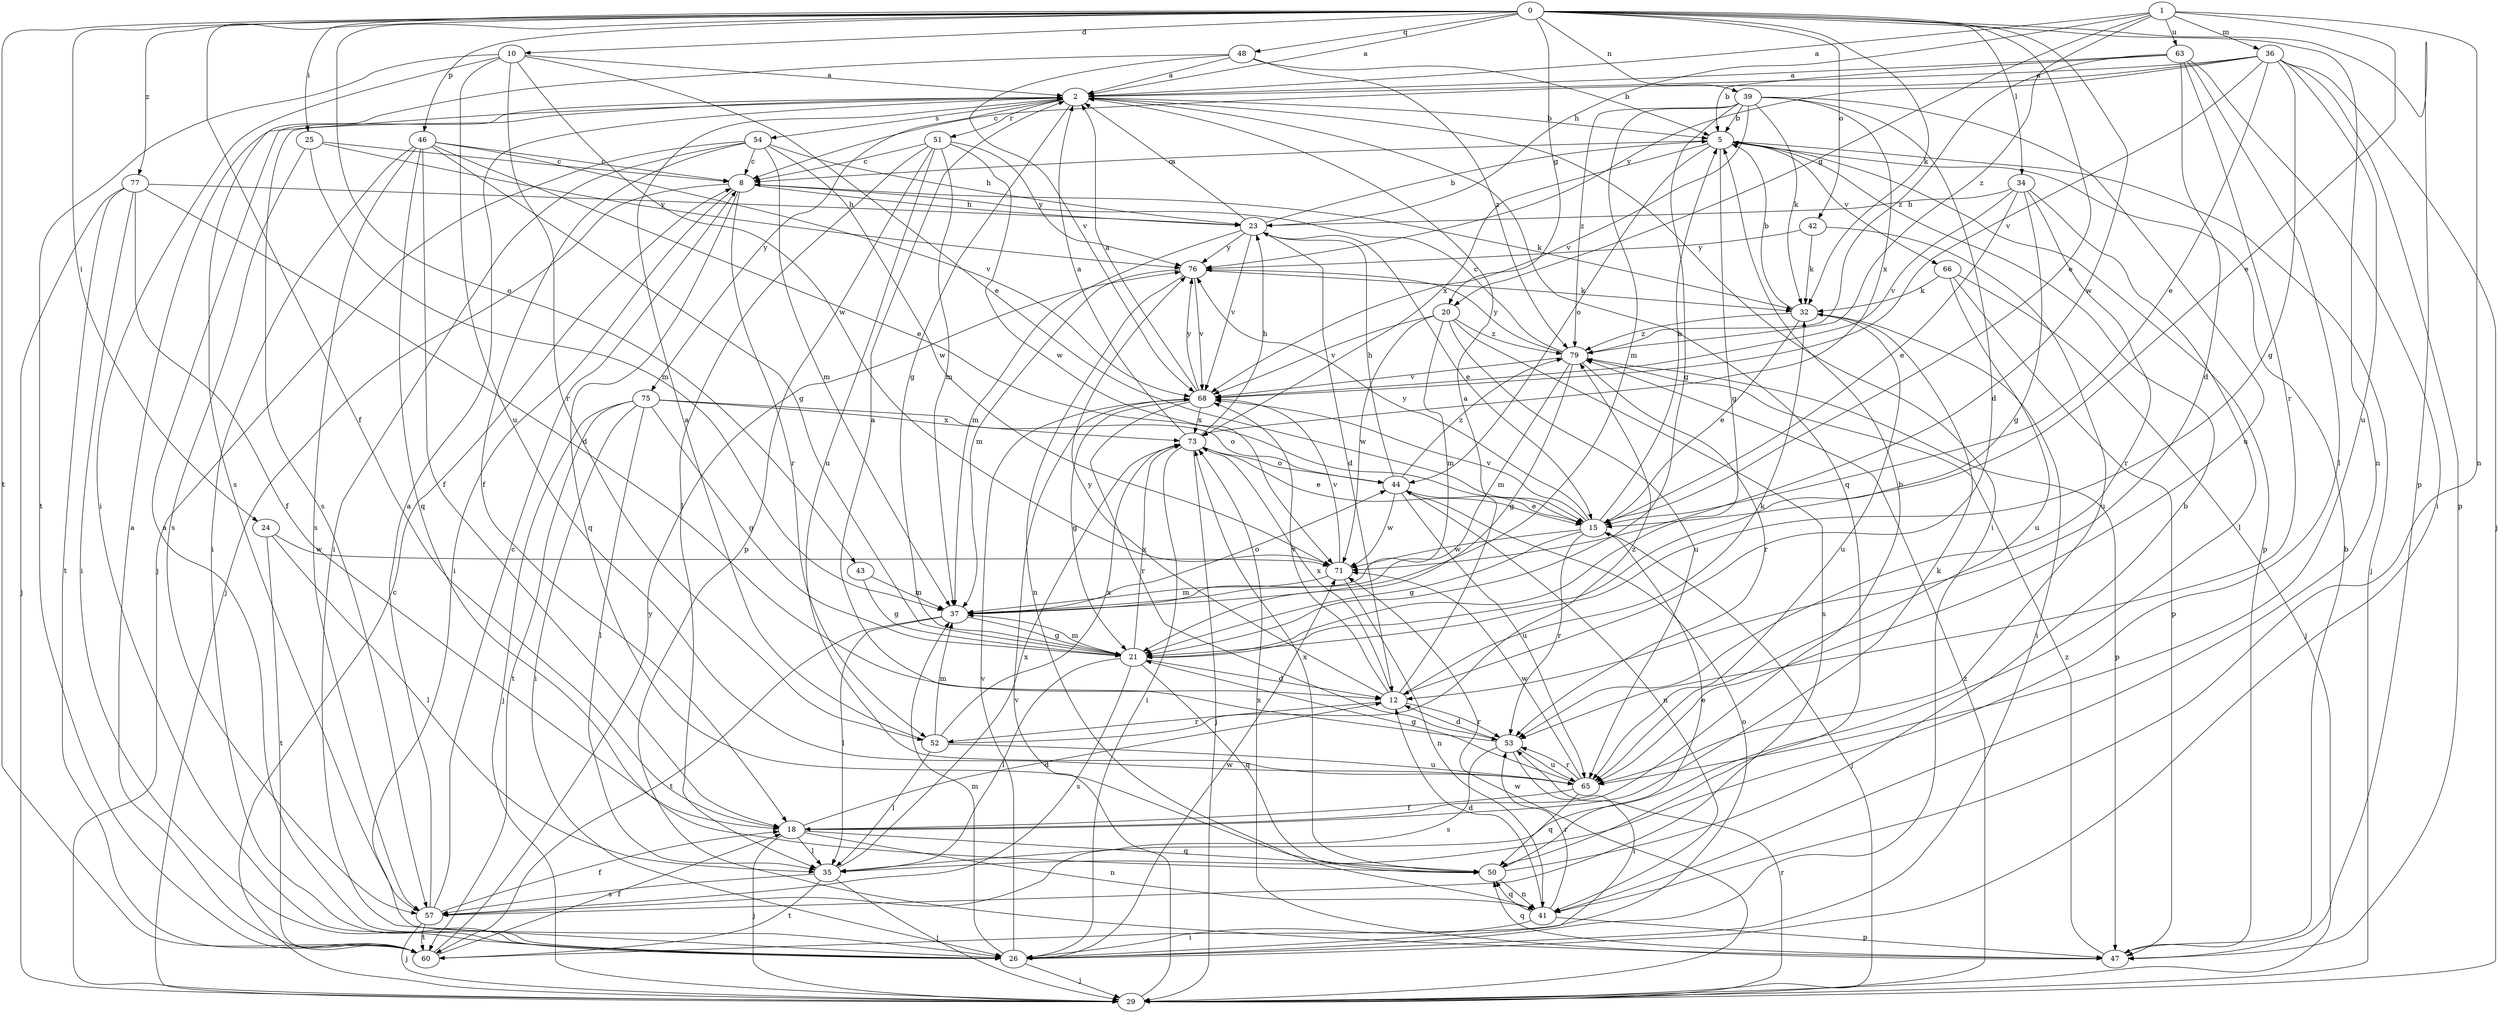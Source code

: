 strict digraph  {
0;
1;
2;
5;
8;
10;
12;
15;
18;
20;
21;
23;
24;
25;
26;
29;
32;
34;
35;
36;
37;
39;
41;
42;
43;
44;
46;
47;
48;
50;
51;
52;
53;
54;
57;
60;
63;
65;
66;
68;
71;
73;
75;
76;
77;
79;
0 -> 2  [label=a];
0 -> 10  [label=d];
0 -> 15  [label=e];
0 -> 18  [label=f];
0 -> 20  [label=g];
0 -> 24  [label=i];
0 -> 25  [label=i];
0 -> 32  [label=k];
0 -> 34  [label=l];
0 -> 39  [label=n];
0 -> 41  [label=n];
0 -> 42  [label=o];
0 -> 43  [label=o];
0 -> 46  [label=p];
0 -> 47  [label=p];
0 -> 48  [label=q];
0 -> 60  [label=t];
0 -> 71  [label=w];
0 -> 77  [label=z];
1 -> 2  [label=a];
1 -> 15  [label=e];
1 -> 20  [label=g];
1 -> 23  [label=h];
1 -> 36  [label=m];
1 -> 41  [label=n];
1 -> 63  [label=u];
1 -> 79  [label=z];
2 -> 5  [label=b];
2 -> 21  [label=g];
2 -> 26  [label=i];
2 -> 50  [label=q];
2 -> 51  [label=r];
2 -> 54  [label=s];
2 -> 57  [label=s];
2 -> 75  [label=y];
5 -> 8  [label=c];
5 -> 21  [label=g];
5 -> 29  [label=j];
5 -> 44  [label=o];
5 -> 47  [label=p];
5 -> 66  [label=v];
5 -> 73  [label=x];
8 -> 23  [label=h];
8 -> 26  [label=i];
8 -> 29  [label=j];
8 -> 32  [label=k];
8 -> 50  [label=q];
8 -> 52  [label=r];
10 -> 2  [label=a];
10 -> 15  [label=e];
10 -> 26  [label=i];
10 -> 52  [label=r];
10 -> 60  [label=t];
10 -> 65  [label=u];
10 -> 71  [label=w];
12 -> 2  [label=a];
12 -> 32  [label=k];
12 -> 52  [label=r];
12 -> 53  [label=r];
12 -> 68  [label=v];
12 -> 73  [label=x];
12 -> 76  [label=y];
15 -> 5  [label=b];
15 -> 21  [label=g];
15 -> 29  [label=j];
15 -> 53  [label=r];
15 -> 68  [label=v];
15 -> 71  [label=w];
15 -> 76  [label=y];
18 -> 5  [label=b];
18 -> 12  [label=d];
18 -> 29  [label=j];
18 -> 32  [label=k];
18 -> 35  [label=l];
18 -> 41  [label=n];
18 -> 50  [label=q];
20 -> 37  [label=m];
20 -> 57  [label=s];
20 -> 65  [label=u];
20 -> 68  [label=v];
20 -> 71  [label=w];
20 -> 79  [label=z];
21 -> 12  [label=d];
21 -> 35  [label=l];
21 -> 37  [label=m];
21 -> 50  [label=q];
21 -> 57  [label=s];
21 -> 73  [label=x];
23 -> 2  [label=a];
23 -> 5  [label=b];
23 -> 12  [label=d];
23 -> 15  [label=e];
23 -> 37  [label=m];
23 -> 68  [label=v];
23 -> 76  [label=y];
24 -> 35  [label=l];
24 -> 60  [label=t];
24 -> 71  [label=w];
25 -> 8  [label=c];
25 -> 37  [label=m];
25 -> 57  [label=s];
25 -> 76  [label=y];
26 -> 2  [label=a];
26 -> 29  [label=j];
26 -> 37  [label=m];
26 -> 68  [label=v];
26 -> 71  [label=w];
29 -> 8  [label=c];
29 -> 53  [label=r];
29 -> 68  [label=v];
29 -> 71  [label=w];
29 -> 79  [label=z];
32 -> 5  [label=b];
32 -> 15  [label=e];
32 -> 26  [label=i];
32 -> 65  [label=u];
32 -> 79  [label=z];
34 -> 15  [label=e];
34 -> 21  [label=g];
34 -> 23  [label=h];
34 -> 35  [label=l];
34 -> 53  [label=r];
34 -> 68  [label=v];
35 -> 29  [label=j];
35 -> 57  [label=s];
35 -> 60  [label=t];
35 -> 73  [label=x];
36 -> 2  [label=a];
36 -> 8  [label=c];
36 -> 15  [label=e];
36 -> 21  [label=g];
36 -> 29  [label=j];
36 -> 47  [label=p];
36 -> 65  [label=u];
36 -> 68  [label=v];
36 -> 76  [label=y];
37 -> 21  [label=g];
37 -> 35  [label=l];
37 -> 44  [label=o];
37 -> 60  [label=t];
39 -> 5  [label=b];
39 -> 12  [label=d];
39 -> 21  [label=g];
39 -> 32  [label=k];
39 -> 37  [label=m];
39 -> 65  [label=u];
39 -> 68  [label=v];
39 -> 73  [label=x];
39 -> 79  [label=z];
41 -> 12  [label=d];
41 -> 26  [label=i];
41 -> 47  [label=p];
41 -> 50  [label=q];
41 -> 53  [label=r];
42 -> 32  [label=k];
42 -> 65  [label=u];
42 -> 76  [label=y];
43 -> 21  [label=g];
43 -> 37  [label=m];
44 -> 15  [label=e];
44 -> 23  [label=h];
44 -> 41  [label=n];
44 -> 65  [label=u];
44 -> 71  [label=w];
44 -> 79  [label=z];
46 -> 8  [label=c];
46 -> 15  [label=e];
46 -> 18  [label=f];
46 -> 21  [label=g];
46 -> 26  [label=i];
46 -> 50  [label=q];
46 -> 57  [label=s];
46 -> 68  [label=v];
47 -> 5  [label=b];
47 -> 50  [label=q];
47 -> 73  [label=x];
47 -> 79  [label=z];
48 -> 2  [label=a];
48 -> 5  [label=b];
48 -> 57  [label=s];
48 -> 68  [label=v];
48 -> 79  [label=z];
50 -> 5  [label=b];
50 -> 15  [label=e];
50 -> 41  [label=n];
50 -> 73  [label=x];
51 -> 8  [label=c];
51 -> 35  [label=l];
51 -> 37  [label=m];
51 -> 47  [label=p];
51 -> 65  [label=u];
51 -> 71  [label=w];
51 -> 76  [label=y];
52 -> 2  [label=a];
52 -> 35  [label=l];
52 -> 37  [label=m];
52 -> 65  [label=u];
52 -> 73  [label=x];
52 -> 79  [label=z];
53 -> 2  [label=a];
53 -> 12  [label=d];
53 -> 26  [label=i];
53 -> 57  [label=s];
53 -> 65  [label=u];
54 -> 8  [label=c];
54 -> 18  [label=f];
54 -> 23  [label=h];
54 -> 26  [label=i];
54 -> 29  [label=j];
54 -> 37  [label=m];
54 -> 71  [label=w];
57 -> 2  [label=a];
57 -> 8  [label=c];
57 -> 18  [label=f];
57 -> 29  [label=j];
57 -> 60  [label=t];
60 -> 2  [label=a];
60 -> 18  [label=f];
60 -> 44  [label=o];
60 -> 76  [label=y];
63 -> 2  [label=a];
63 -> 5  [label=b];
63 -> 12  [label=d];
63 -> 26  [label=i];
63 -> 35  [label=l];
63 -> 53  [label=r];
63 -> 79  [label=z];
65 -> 18  [label=f];
65 -> 21  [label=g];
65 -> 50  [label=q];
65 -> 53  [label=r];
65 -> 71  [label=w];
66 -> 29  [label=j];
66 -> 32  [label=k];
66 -> 47  [label=p];
66 -> 65  [label=u];
68 -> 2  [label=a];
68 -> 21  [label=g];
68 -> 53  [label=r];
68 -> 73  [label=x];
68 -> 76  [label=y];
71 -> 37  [label=m];
71 -> 41  [label=n];
71 -> 68  [label=v];
73 -> 2  [label=a];
73 -> 15  [label=e];
73 -> 23  [label=h];
73 -> 26  [label=i];
73 -> 29  [label=j];
73 -> 44  [label=o];
75 -> 21  [label=g];
75 -> 26  [label=i];
75 -> 29  [label=j];
75 -> 35  [label=l];
75 -> 44  [label=o];
75 -> 60  [label=t];
75 -> 73  [label=x];
76 -> 32  [label=k];
76 -> 37  [label=m];
76 -> 41  [label=n];
76 -> 68  [label=v];
77 -> 12  [label=d];
77 -> 18  [label=f];
77 -> 23  [label=h];
77 -> 26  [label=i];
77 -> 29  [label=j];
77 -> 60  [label=t];
79 -> 8  [label=c];
79 -> 21  [label=g];
79 -> 37  [label=m];
79 -> 47  [label=p];
79 -> 53  [label=r];
79 -> 68  [label=v];
79 -> 76  [label=y];
}
